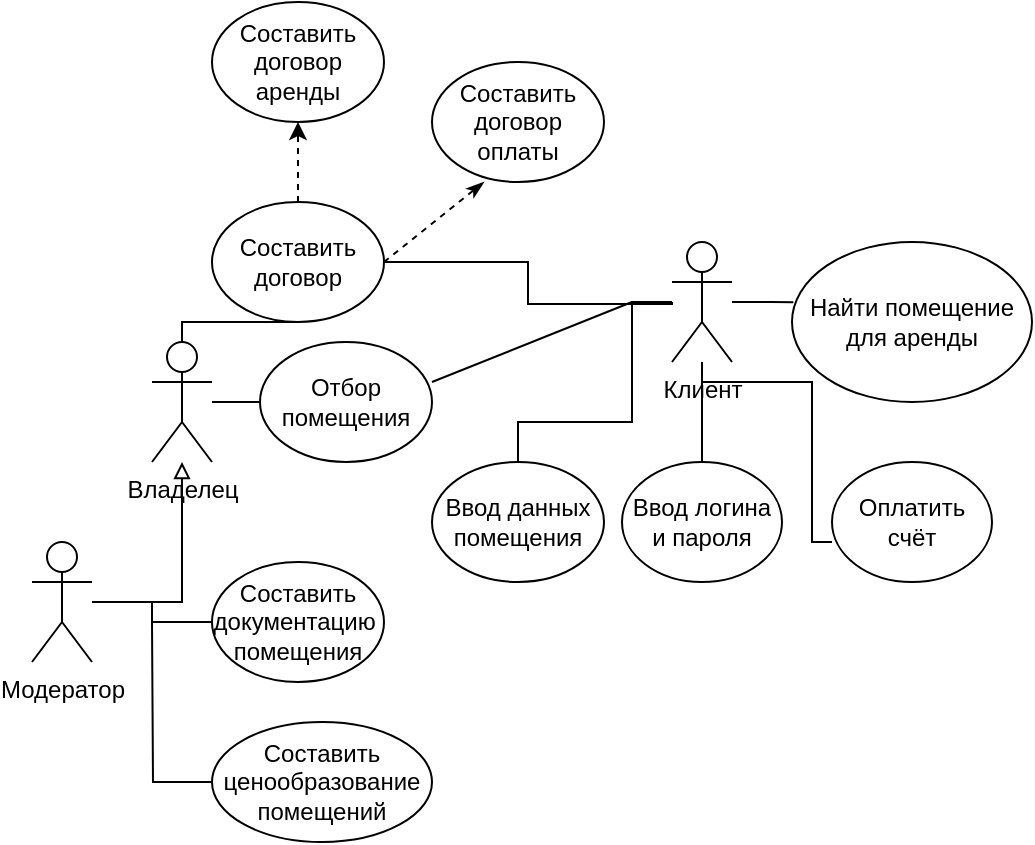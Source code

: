<mxfile version="22.1.4" type="github" pages="4">
  <diagram name="Отношения ассоциации" id="1WaE2JM_tU7uVwCu3Bhn">
    <mxGraphModel dx="896" dy="494" grid="1" gridSize="10" guides="1" tooltips="1" connect="1" arrows="1" fold="1" page="1" pageScale="1" pageWidth="827" pageHeight="1169" math="0" shadow="0">
      <root>
        <mxCell id="0" />
        <mxCell id="1" parent="0" />
        <mxCell id="PRQpNR3TaamjjkEfysRJ-41" style="edgeStyle=orthogonalEdgeStyle;rounded=0;orthogonalLoop=1;jettySize=auto;html=1;endArrow=none;endFill=0;" edge="1" parent="1" source="PRQpNR3TaamjjkEfysRJ-1" target="PRQpNR3TaamjjkEfysRJ-40">
          <mxGeometry relative="1" as="geometry" />
        </mxCell>
        <mxCell id="PRQpNR3TaamjjkEfysRJ-1" value="Владелец" style="shape=umlActor;verticalLabelPosition=bottom;verticalAlign=top;html=1;outlineConnect=0;" vertex="1" parent="1">
          <mxGeometry x="200" y="290" width="30" height="60" as="geometry" />
        </mxCell>
        <mxCell id="PRQpNR3TaamjjkEfysRJ-10" value="" style="edgeStyle=orthogonalEdgeStyle;rounded=0;orthogonalLoop=1;jettySize=auto;html=1;endArrow=block;endFill=0;" edge="1" parent="1" source="PRQpNR3TaamjjkEfysRJ-2" target="PRQpNR3TaamjjkEfysRJ-1">
          <mxGeometry relative="1" as="geometry" />
        </mxCell>
        <mxCell id="PRQpNR3TaamjjkEfysRJ-2" value="Модератор" style="shape=umlActor;verticalLabelPosition=bottom;verticalAlign=top;html=1;outlineConnect=0;" vertex="1" parent="1">
          <mxGeometry x="140" y="390" width="30" height="60" as="geometry" />
        </mxCell>
        <mxCell id="PRQpNR3TaamjjkEfysRJ-15" value="" style="edgeStyle=orthogonalEdgeStyle;rounded=0;orthogonalLoop=1;jettySize=auto;html=1;shadow=0;endArrow=none;endFill=0;" edge="1" parent="1" source="PRQpNR3TaamjjkEfysRJ-3" target="PRQpNR3TaamjjkEfysRJ-13">
          <mxGeometry relative="1" as="geometry" />
        </mxCell>
        <mxCell id="PRQpNR3TaamjjkEfysRJ-17" value="" style="edgeStyle=orthogonalEdgeStyle;rounded=0;orthogonalLoop=1;jettySize=auto;html=1;endArrow=none;endFill=0;" edge="1" parent="1" source="PRQpNR3TaamjjkEfysRJ-3" target="PRQpNR3TaamjjkEfysRJ-16">
          <mxGeometry relative="1" as="geometry">
            <Array as="points">
              <mxPoint x="440" y="270" />
              <mxPoint x="440" y="330" />
            </Array>
          </mxGeometry>
        </mxCell>
        <mxCell id="PRQpNR3TaamjjkEfysRJ-3" value="Клиент" style="shape=umlActor;verticalLabelPosition=bottom;verticalAlign=top;html=1;outlineConnect=0;" vertex="1" parent="1">
          <mxGeometry x="460" y="240" width="30" height="60" as="geometry" />
        </mxCell>
        <mxCell id="PRQpNR3TaamjjkEfysRJ-11" value="Найти помещение для аренды" style="ellipse;whiteSpace=wrap;html=1;" vertex="1" parent="1">
          <mxGeometry x="520" y="240" width="120" height="80" as="geometry" />
        </mxCell>
        <mxCell id="PRQpNR3TaamjjkEfysRJ-12" style="edgeStyle=orthogonalEdgeStyle;rounded=0;orthogonalLoop=1;jettySize=auto;html=1;entryX=0.006;entryY=0.377;entryDx=0;entryDy=0;entryPerimeter=0;endArrow=none;endFill=0;" edge="1" parent="1" source="PRQpNR3TaamjjkEfysRJ-3" target="PRQpNR3TaamjjkEfysRJ-11">
          <mxGeometry relative="1" as="geometry" />
        </mxCell>
        <mxCell id="PRQpNR3TaamjjkEfysRJ-13" value="Ввод логина и пароля" style="ellipse;whiteSpace=wrap;html=1;" vertex="1" parent="1">
          <mxGeometry x="435" y="350" width="80" height="60" as="geometry" />
        </mxCell>
        <mxCell id="PRQpNR3TaamjjkEfysRJ-16" value="Ввод данных помещения" style="ellipse;whiteSpace=wrap;html=1;" vertex="1" parent="1">
          <mxGeometry x="340" y="350" width="86" height="60" as="geometry" />
        </mxCell>
        <mxCell id="PRQpNR3TaamjjkEfysRJ-20" value="" style="edgeStyle=orthogonalEdgeStyle;rounded=0;orthogonalLoop=1;jettySize=auto;html=1;endArrow=none;endFill=0;" edge="1" parent="1" source="PRQpNR3TaamjjkEfysRJ-19" target="PRQpNR3TaamjjkEfysRJ-2">
          <mxGeometry relative="1" as="geometry" />
        </mxCell>
        <mxCell id="PRQpNR3TaamjjkEfysRJ-19" value="Составить документацию&amp;nbsp; помещения" style="ellipse;whiteSpace=wrap;html=1;" vertex="1" parent="1">
          <mxGeometry x="230" y="400" width="86" height="60" as="geometry" />
        </mxCell>
        <mxCell id="PRQpNR3TaamjjkEfysRJ-24" value="" style="edgeStyle=orthogonalEdgeStyle;rounded=0;orthogonalLoop=1;jettySize=auto;html=1;endArrow=none;endFill=0;" edge="1" parent="1" source="PRQpNR3TaamjjkEfysRJ-21" target="PRQpNR3TaamjjkEfysRJ-1">
          <mxGeometry relative="1" as="geometry">
            <Array as="points">
              <mxPoint x="215" y="280" />
              <mxPoint x="215" y="280" />
            </Array>
          </mxGeometry>
        </mxCell>
        <mxCell id="PRQpNR3TaamjjkEfysRJ-26" value="" style="edgeStyle=orthogonalEdgeStyle;rounded=0;orthogonalLoop=1;jettySize=auto;html=1;endArrow=none;endFill=0;" edge="1" parent="1" source="PRQpNR3TaamjjkEfysRJ-21">
          <mxGeometry relative="1" as="geometry">
            <mxPoint x="460" y="270" as="targetPoint" />
            <Array as="points">
              <mxPoint x="388" y="250" />
              <mxPoint x="388" y="271" />
              <mxPoint x="460" y="271" />
            </Array>
          </mxGeometry>
        </mxCell>
        <mxCell id="PRQpNR3TaamjjkEfysRJ-31" value="" style="edgeStyle=orthogonalEdgeStyle;rounded=0;orthogonalLoop=1;jettySize=auto;html=1;dashed=1;" edge="1" parent="1" source="PRQpNR3TaamjjkEfysRJ-21" target="PRQpNR3TaamjjkEfysRJ-27">
          <mxGeometry relative="1" as="geometry" />
        </mxCell>
        <mxCell id="PRQpNR3TaamjjkEfysRJ-21" value="Составить договор" style="ellipse;whiteSpace=wrap;html=1;" vertex="1" parent="1">
          <mxGeometry x="230" y="220" width="86" height="60" as="geometry" />
        </mxCell>
        <mxCell id="PRQpNR3TaamjjkEfysRJ-27" value="Составить договор&lt;br&gt;аренды" style="ellipse;whiteSpace=wrap;html=1;" vertex="1" parent="1">
          <mxGeometry x="230" y="120" width="86" height="60" as="geometry" />
        </mxCell>
        <mxCell id="PRQpNR3TaamjjkEfysRJ-29" value="Составить договор оплаты" style="ellipse;whiteSpace=wrap;html=1;" vertex="1" parent="1">
          <mxGeometry x="340" y="150" width="86" height="60" as="geometry" />
        </mxCell>
        <mxCell id="PRQpNR3TaamjjkEfysRJ-30" value="" style="endArrow=classicThin;html=1;rounded=0;exitX=1;exitY=0.5;exitDx=0;exitDy=0;dashed=1;endFill=1;" edge="1" parent="1" source="PRQpNR3TaamjjkEfysRJ-21">
          <mxGeometry width="50" height="50" relative="1" as="geometry">
            <mxPoint x="316" y="260" as="sourcePoint" />
            <mxPoint x="366" y="210" as="targetPoint" />
          </mxGeometry>
        </mxCell>
        <mxCell id="PRQpNR3TaamjjkEfysRJ-34" value="" style="edgeStyle=orthogonalEdgeStyle;rounded=0;orthogonalLoop=1;jettySize=auto;html=1;endArrow=none;endFill=0;" edge="1" parent="1" source="PRQpNR3TaamjjkEfysRJ-32">
          <mxGeometry relative="1" as="geometry">
            <mxPoint x="200" y="430" as="targetPoint" />
          </mxGeometry>
        </mxCell>
        <mxCell id="PRQpNR3TaamjjkEfysRJ-32" value="Составить ценообразование помещений" style="ellipse;whiteSpace=wrap;html=1;" vertex="1" parent="1">
          <mxGeometry x="230" y="480" width="110" height="60" as="geometry" />
        </mxCell>
        <mxCell id="PRQpNR3TaamjjkEfysRJ-38" style="edgeStyle=orthogonalEdgeStyle;rounded=0;orthogonalLoop=1;jettySize=auto;html=1;endArrow=none;endFill=0;" edge="1" parent="1" target="PRQpNR3TaamjjkEfysRJ-3">
          <mxGeometry relative="1" as="geometry">
            <mxPoint x="540" y="390" as="sourcePoint" />
            <mxPoint x="490" y="310" as="targetPoint" />
            <Array as="points">
              <mxPoint x="530" y="390" />
              <mxPoint x="530" y="310" />
              <mxPoint x="475" y="310" />
            </Array>
          </mxGeometry>
        </mxCell>
        <mxCell id="PRQpNR3TaamjjkEfysRJ-36" value="Оплатить счёт" style="ellipse;whiteSpace=wrap;html=1;" vertex="1" parent="1">
          <mxGeometry x="540" y="350" width="80" height="60" as="geometry" />
        </mxCell>
        <mxCell id="PRQpNR3TaamjjkEfysRJ-40" value="Отбор помещения" style="ellipse;whiteSpace=wrap;html=1;" vertex="1" parent="1">
          <mxGeometry x="254" y="290" width="86" height="60" as="geometry" />
        </mxCell>
        <mxCell id="kHgSmIWdipOymRnRZhXh-1" value="" style="html=1;rounded=0;endArrow=none;endFill=0;" edge="1" parent="1">
          <mxGeometry width="100" relative="1" as="geometry">
            <mxPoint x="340" y="310" as="sourcePoint" />
            <mxPoint x="440" y="270" as="targetPoint" />
          </mxGeometry>
        </mxCell>
      </root>
    </mxGraphModel>
  </diagram>
  <diagram id="wyJ16AQ7vAUNoxc5ma69" name="Клиент">
    <mxGraphModel dx="956" dy="527" grid="1" gridSize="10" guides="1" tooltips="1" connect="1" arrows="1" fold="1" page="1" pageScale="1" pageWidth="827" pageHeight="1169" math="0" shadow="0">
      <root>
        <mxCell id="0" />
        <mxCell id="1" parent="0" />
        <mxCell id="0ynRQ4F351vyTkxJkfw5-1" value="" style="ellipse;html=1;shape=startState;fillColor=#000000;strokeColor=#ff0000;" vertex="1" parent="1">
          <mxGeometry x="399" y="30" width="30" height="30" as="geometry" />
        </mxCell>
        <mxCell id="0ynRQ4F351vyTkxJkfw5-2" value="" style="edgeStyle=orthogonalEdgeStyle;html=1;verticalAlign=bottom;endArrow=open;endSize=8;strokeColor=#ff0000;rounded=0;entryX=0.53;entryY=0;entryDx=0;entryDy=0;entryPerimeter=0;" edge="1" source="0ynRQ4F351vyTkxJkfw5-1" parent="1" target="0ynRQ4F351vyTkxJkfw5-3">
          <mxGeometry relative="1" as="geometry">
            <mxPoint x="414" y="120" as="targetPoint" />
          </mxGeometry>
        </mxCell>
        <mxCell id="0ynRQ4F351vyTkxJkfw5-3" value="" style="line;strokeWidth=4;fillColor=none;align=left;verticalAlign=middle;spacingTop=-1;spacingLeft=3;spacingRight=3;rotatable=0;labelPosition=right;points=[];portConstraint=eastwest;strokeColor=inherit;" vertex="1" parent="1">
          <mxGeometry x="330" y="120" width="160" height="10" as="geometry" />
        </mxCell>
        <mxCell id="0ynRQ4F351vyTkxJkfw5-7" value="" style="html=1;verticalAlign=bottom;endArrow=block;curved=0;rounded=0;" edge="1" parent="1" source="0ynRQ4F351vyTkxJkfw5-3" target="0ynRQ4F351vyTkxJkfw5-8">
          <mxGeometry width="80" relative="1" as="geometry">
            <mxPoint x="370" y="150" as="sourcePoint" />
            <mxPoint x="450" y="410" as="targetPoint" />
          </mxGeometry>
        </mxCell>
        <mxCell id="0ynRQ4F351vyTkxJkfw5-10" value="" style="edgeStyle=orthogonalEdgeStyle;rounded=0;orthogonalLoop=1;jettySize=auto;html=1;" edge="1" parent="1" source="0ynRQ4F351vyTkxJkfw5-8" target="0ynRQ4F351vyTkxJkfw5-9">
          <mxGeometry relative="1" as="geometry" />
        </mxCell>
        <mxCell id="0ynRQ4F351vyTkxJkfw5-8" value="Авторизоваться" style="rounded=1;whiteSpace=wrap;html=1;arcSize=40;fontColor=#000000;fillColor=#ffffc0;strokeColor=#ff0000;" vertex="1" parent="1">
          <mxGeometry x="350" y="170" width="120" height="40" as="geometry" />
        </mxCell>
        <mxCell id="5mm6XgX2EN-L9XOWcYwb-2" value="" style="edgeStyle=orthogonalEdgeStyle;rounded=0;orthogonalLoop=1;jettySize=auto;html=1;" edge="1" parent="1" source="0ynRQ4F351vyTkxJkfw5-9">
          <mxGeometry relative="1" as="geometry">
            <mxPoint x="410" y="370" as="targetPoint" />
          </mxGeometry>
        </mxCell>
        <mxCell id="0ynRQ4F351vyTkxJkfw5-9" value="Ввести данные помещения" style="whiteSpace=wrap;html=1;fillColor=#ffffc0;strokeColor=#ff0000;fontColor=#000000;rounded=1;arcSize=40;" vertex="1" parent="1">
          <mxGeometry x="350" y="270" width="120" height="60" as="geometry" />
        </mxCell>
        <mxCell id="5mm6XgX2EN-L9XOWcYwb-3" value="" style="line;strokeWidth=4;fillColor=none;align=left;verticalAlign=middle;spacingTop=-1;spacingLeft=3;spacingRight=3;rotatable=0;labelPosition=right;points=[];portConstraint=eastwest;strokeColor=inherit;" vertex="1" parent="1">
          <mxGeometry x="330" y="370" width="160" height="10" as="geometry" />
        </mxCell>
        <mxCell id="5mm6XgX2EN-L9XOWcYwb-5" value="Выбор помещения" style="rounded=1;whiteSpace=wrap;html=1;arcSize=40;fontColor=#000000;fillColor=#ffffc0;strokeColor=#ff0000;" vertex="1" parent="1">
          <mxGeometry x="350" y="420" width="120" height="40" as="geometry" />
        </mxCell>
        <mxCell id="5mm6XgX2EN-L9XOWcYwb-6" value="" style="edgeStyle=orthogonalEdgeStyle;rounded=0;orthogonalLoop=1;jettySize=auto;html=1;entryX=0.5;entryY=0;entryDx=0;entryDy=0;" edge="1" parent="1" target="5mm6XgX2EN-L9XOWcYwb-5">
          <mxGeometry relative="1" as="geometry">
            <mxPoint x="410" y="381" as="sourcePoint" />
            <mxPoint x="420" y="380" as="targetPoint" />
          </mxGeometry>
        </mxCell>
        <mxCell id="n6Mv7MW8GGcoLFMvmCgD-1" value="Помещение подходит?" style="rhombus;whiteSpace=wrap;html=1;fontColor=#000000;fillColor=#ffffc0;strokeColor=#ff0000;" vertex="1" parent="1">
          <mxGeometry x="370" y="480" width="80" height="65" as="geometry" />
        </mxCell>
        <mxCell id="n6Mv7MW8GGcoLFMvmCgD-2" value="no" style="edgeStyle=orthogonalEdgeStyle;html=1;align=left;verticalAlign=bottom;endArrow=open;endSize=8;strokeColor=#ff0000;rounded=0;entryX=1;entryY=0.5;entryDx=0;entryDy=0;" edge="1" source="n6Mv7MW8GGcoLFMvmCgD-1" parent="1" target="5mm6XgX2EN-L9XOWcYwb-5">
          <mxGeometry x="-1" relative="1" as="geometry">
            <mxPoint x="550" y="505" as="targetPoint" />
            <Array as="points">
              <mxPoint x="480" y="505" />
              <mxPoint x="480" y="440" />
            </Array>
          </mxGeometry>
        </mxCell>
        <mxCell id="n6Mv7MW8GGcoLFMvmCgD-7" value="" style="edgeStyle=orthogonalEdgeStyle;rounded=0;orthogonalLoop=1;jettySize=auto;html=1;" edge="1" parent="1" source="n6Mv7MW8GGcoLFMvmCgD-4" target="n6Mv7MW8GGcoLFMvmCgD-6">
          <mxGeometry relative="1" as="geometry" />
        </mxCell>
        <mxCell id="n6Mv7MW8GGcoLFMvmCgD-4" value="Подписать договор" style="rounded=1;whiteSpace=wrap;html=1;arcSize=40;fontColor=#000000;fillColor=#ffffc0;strokeColor=#ff0000;" vertex="1" parent="1">
          <mxGeometry x="350" y="710" width="120" height="40" as="geometry" />
        </mxCell>
        <mxCell id="n6Mv7MW8GGcoLFMvmCgD-9" value="" style="edgeStyle=orthogonalEdgeStyle;rounded=0;orthogonalLoop=1;jettySize=auto;html=1;" edge="1" parent="1" source="n6Mv7MW8GGcoLFMvmCgD-6" target="n6Mv7MW8GGcoLFMvmCgD-8">
          <mxGeometry relative="1" as="geometry" />
        </mxCell>
        <mxCell id="n6Mv7MW8GGcoLFMvmCgD-6" value="Оплатить счёт" style="whiteSpace=wrap;html=1;fillColor=#ffffc0;strokeColor=#ff0000;fontColor=#000000;rounded=1;arcSize=40;" vertex="1" parent="1">
          <mxGeometry x="350" y="780" width="120" height="50" as="geometry" />
        </mxCell>
        <mxCell id="n6Mv7MW8GGcoLFMvmCgD-8" value="" style="ellipse;html=1;shape=endState;fillColor=#000000;strokeColor=#ff0000;" vertex="1" parent="1">
          <mxGeometry x="395" y="870" width="30" height="30" as="geometry" />
        </mxCell>
        <mxCell id="n6Mv7MW8GGcoLFMvmCgD-10" value="Арендная плата подохдит?" style="rhombus;whiteSpace=wrap;html=1;fontColor=#000000;fillColor=#ffffc0;strokeColor=#ff0000;" vertex="1" parent="1">
          <mxGeometry x="370" y="585" width="80" height="70" as="geometry" />
        </mxCell>
        <mxCell id="n6Mv7MW8GGcoLFMvmCgD-11" value="no" style="edgeStyle=orthogonalEdgeStyle;html=1;align=left;verticalAlign=bottom;endArrow=open;endSize=8;strokeColor=#ff0000;rounded=0;exitX=1;exitY=0.5;exitDx=0;exitDy=0;entryX=1;entryY=0.5;entryDx=0;entryDy=0;" edge="1" source="n6Mv7MW8GGcoLFMvmCgD-10" parent="1" target="n6Mv7MW8GGcoLFMvmCgD-8">
          <mxGeometry x="-1" relative="1" as="geometry">
            <mxPoint x="520" y="880" as="targetPoint" />
            <mxPoint x="510" y="591.92" as="sourcePoint" />
            <Array as="points">
              <mxPoint x="520" y="620" />
              <mxPoint x="520" y="885" />
            </Array>
          </mxGeometry>
        </mxCell>
        <mxCell id="n6Mv7MW8GGcoLFMvmCgD-12" value="yes" style="edgeStyle=orthogonalEdgeStyle;html=1;align=left;verticalAlign=top;endArrow=open;endSize=8;strokeColor=#ff0000;rounded=0;entryX=0.5;entryY=0;entryDx=0;entryDy=0;" edge="1" source="n6Mv7MW8GGcoLFMvmCgD-10" parent="1" target="n6Mv7MW8GGcoLFMvmCgD-4">
          <mxGeometry x="-1" relative="1" as="geometry">
            <mxPoint x="410" y="670" as="targetPoint" />
          </mxGeometry>
        </mxCell>
        <mxCell id="n6Mv7MW8GGcoLFMvmCgD-15" value="yes" style="edgeStyle=orthogonalEdgeStyle;html=1;align=left;verticalAlign=top;endArrow=open;endSize=8;strokeColor=#ff0000;rounded=0;entryX=0.5;entryY=0;entryDx=0;entryDy=0;exitX=0.5;exitY=1;exitDx=0;exitDy=0;" edge="1" parent="1" source="n6Mv7MW8GGcoLFMvmCgD-1" target="n6Mv7MW8GGcoLFMvmCgD-10">
          <mxGeometry x="-1" relative="1" as="geometry">
            <mxPoint x="310" y="620" as="targetPoint" />
            <mxPoint x="310" y="520" as="sourcePoint" />
          </mxGeometry>
        </mxCell>
        <mxCell id="n6Mv7MW8GGcoLFMvmCgD-18" value="" style="edgeStyle=orthogonalEdgeStyle;rounded=0;orthogonalLoop=1;jettySize=auto;html=1;" edge="1" parent="1" source="n6Mv7MW8GGcoLFMvmCgD-17" target="5mm6XgX2EN-L9XOWcYwb-5">
          <mxGeometry relative="1" as="geometry" />
        </mxCell>
        <mxCell id="n6Mv7MW8GGcoLFMvmCgD-17" value="База поещений" style="rounded=0;whiteSpace=wrap;html=1;fillColor=#fff2cc;strokeColor=#d6b656;" vertex="1" parent="1">
          <mxGeometry x="160" y="410" width="120" height="60" as="geometry" />
        </mxCell>
      </root>
    </mxGraphModel>
  </diagram>
  <diagram id="7rHs5IpXP7o2qMoaOFKu" name="Владелец">
    <mxGraphModel dx="989" dy="545" grid="1" gridSize="10" guides="1" tooltips="1" connect="1" arrows="1" fold="1" page="1" pageScale="1" pageWidth="827" pageHeight="1169" math="0" shadow="0">
      <root>
        <mxCell id="0" />
        <mxCell id="1" parent="0" />
        <mxCell id="7WllbQQH-QtX2qwkI6-Y-1" value="" style="ellipse;html=1;shape=startState;fillColor=#000000;strokeColor=#ff0000;" vertex="1" parent="1">
          <mxGeometry x="399" y="30" width="30" height="30" as="geometry" />
        </mxCell>
        <mxCell id="7WllbQQH-QtX2qwkI6-Y-2" value="" style="edgeStyle=orthogonalEdgeStyle;html=1;verticalAlign=bottom;endArrow=open;endSize=8;strokeColor=#ff0000;rounded=0;entryX=0.53;entryY=0;entryDx=0;entryDy=0;entryPerimeter=0;" edge="1" parent="1" source="7WllbQQH-QtX2qwkI6-Y-1" target="7WllbQQH-QtX2qwkI6-Y-3">
          <mxGeometry relative="1" as="geometry">
            <mxPoint x="414" y="120" as="targetPoint" />
          </mxGeometry>
        </mxCell>
        <mxCell id="7WllbQQH-QtX2qwkI6-Y-3" value="" style="line;strokeWidth=4;fillColor=none;align=left;verticalAlign=middle;spacingTop=-1;spacingLeft=3;spacingRight=3;rotatable=0;labelPosition=right;points=[];portConstraint=eastwest;strokeColor=inherit;" vertex="1" parent="1">
          <mxGeometry x="330" y="120" width="160" height="10" as="geometry" />
        </mxCell>
        <mxCell id="7WllbQQH-QtX2qwkI6-Y-4" value="" style="html=1;verticalAlign=bottom;endArrow=block;curved=0;rounded=0;" edge="1" parent="1" source="7WllbQQH-QtX2qwkI6-Y-3" target="7WllbQQH-QtX2qwkI6-Y-6">
          <mxGeometry width="80" relative="1" as="geometry">
            <mxPoint x="370" y="150" as="sourcePoint" />
            <mxPoint x="450" y="410" as="targetPoint" />
          </mxGeometry>
        </mxCell>
        <mxCell id="7WllbQQH-QtX2qwkI6-Y-5" value="" style="edgeStyle=orthogonalEdgeStyle;rounded=0;orthogonalLoop=1;jettySize=auto;html=1;entryX=0.495;entryY=0.324;entryDx=0;entryDy=0;entryPerimeter=0;" edge="1" parent="1" source="7WllbQQH-QtX2qwkI6-Y-6" target="7WllbQQH-QtX2qwkI6-Y-9">
          <mxGeometry relative="1" as="geometry">
            <mxPoint x="410" y="270" as="targetPoint" />
            <Array as="points">
              <mxPoint x="410" y="245" />
              <mxPoint x="409" y="245" />
            </Array>
          </mxGeometry>
        </mxCell>
        <mxCell id="7WllbQQH-QtX2qwkI6-Y-6" value="Авторизоваться" style="rounded=1;whiteSpace=wrap;html=1;arcSize=40;fontColor=#000000;fillColor=#ffffc0;strokeColor=#ff0000;" vertex="1" parent="1">
          <mxGeometry x="350" y="170" width="120" height="40" as="geometry" />
        </mxCell>
        <mxCell id="7WllbQQH-QtX2qwkI6-Y-9" value="" style="line;strokeWidth=4;fillColor=none;align=left;verticalAlign=middle;spacingTop=-1;spacingLeft=3;spacingRight=3;rotatable=0;labelPosition=right;points=[];portConstraint=eastwest;strokeColor=inherit;" vertex="1" parent="1">
          <mxGeometry x="330" y="280" width="160" height="10" as="geometry" />
        </mxCell>
        <mxCell id="SgnCnT-RxKEYPLRiS6tC-4" value="" style="edgeStyle=orthogonalEdgeStyle;rounded=0;orthogonalLoop=1;jettySize=auto;html=1;" edge="1" parent="1" source="7WllbQQH-QtX2qwkI6-Y-10" target="7WllbQQH-QtX2qwkI6-Y-12">
          <mxGeometry relative="1" as="geometry" />
        </mxCell>
        <mxCell id="7WllbQQH-QtX2qwkI6-Y-10" value="Проверить цену аренды" style="rounded=1;whiteSpace=wrap;html=1;arcSize=40;fontColor=#000000;fillColor=#ffffc0;strokeColor=#ff0000;" vertex="1" parent="1">
          <mxGeometry x="350" y="320" width="120" height="40" as="geometry" />
        </mxCell>
        <mxCell id="7WllbQQH-QtX2qwkI6-Y-11" value="" style="edgeStyle=orthogonalEdgeStyle;rounded=0;orthogonalLoop=1;jettySize=auto;html=1;entryX=0.5;entryY=0;entryDx=0;entryDy=0;" edge="1" parent="1" target="7WllbQQH-QtX2qwkI6-Y-10" source="7WllbQQH-QtX2qwkI6-Y-9">
          <mxGeometry relative="1" as="geometry">
            <mxPoint x="410" y="381" as="sourcePoint" />
            <mxPoint x="420" y="380" as="targetPoint" />
            <Array as="points">
              <mxPoint x="410" y="320" />
              <mxPoint x="410" y="320" />
            </Array>
          </mxGeometry>
        </mxCell>
        <mxCell id="7WllbQQH-QtX2qwkI6-Y-12" value="Ценообразование&amp;nbsp;&lt;br&gt;подходит ?" style="rhombus;whiteSpace=wrap;html=1;fontColor=#000000;fillColor=#ffffc0;strokeColor=#ff0000;" vertex="1" parent="1">
          <mxGeometry x="370" y="430" width="80" height="65" as="geometry" />
        </mxCell>
        <mxCell id="7WllbQQH-QtX2qwkI6-Y-13" value="no" style="edgeStyle=orthogonalEdgeStyle;html=1;align=left;verticalAlign=bottom;endArrow=open;endSize=8;strokeColor=#ff0000;rounded=0;" edge="1" parent="1" source="7WllbQQH-QtX2qwkI6-Y-12">
          <mxGeometry x="-1" relative="1" as="geometry">
            <mxPoint x="550" y="462" as="targetPoint" />
            <Array as="points">
              <mxPoint x="530" y="462" />
            </Array>
          </mxGeometry>
        </mxCell>
        <mxCell id="SgnCnT-RxKEYPLRiS6tC-12" value="" style="edgeStyle=orthogonalEdgeStyle;rounded=0;orthogonalLoop=1;jettySize=auto;html=1;" edge="1" parent="1" source="7WllbQQH-QtX2qwkI6-Y-15" target="SgnCnT-RxKEYPLRiS6tC-9">
          <mxGeometry relative="1" as="geometry" />
        </mxCell>
        <mxCell id="7WllbQQH-QtX2qwkI6-Y-15" value="Выставить счёт" style="rounded=1;whiteSpace=wrap;html=1;arcSize=40;fontColor=#000000;fillColor=#ffffc0;strokeColor=#ff0000;" vertex="1" parent="1">
          <mxGeometry x="350" y="785" width="120" height="40" as="geometry" />
        </mxCell>
        <mxCell id="7WllbQQH-QtX2qwkI6-Y-18" value="" style="ellipse;html=1;shape=endState;fillColor=#000000;strokeColor=#ff0000;" vertex="1" parent="1">
          <mxGeometry x="395" y="1139" width="30" height="30" as="geometry" />
        </mxCell>
        <mxCell id="7WllbQQH-QtX2qwkI6-Y-19" value="Договор подписан?" style="rhombus;whiteSpace=wrap;html=1;fontColor=#000000;fillColor=#ffffc0;strokeColor=#ff0000;" vertex="1" parent="1">
          <mxGeometry x="370" y="660" width="80" height="70" as="geometry" />
        </mxCell>
        <mxCell id="7WllbQQH-QtX2qwkI6-Y-20" value="no" style="edgeStyle=orthogonalEdgeStyle;html=1;align=left;verticalAlign=bottom;endArrow=open;endSize=8;strokeColor=#ff0000;rounded=0;exitX=0.975;exitY=0.515;exitDx=0;exitDy=0;exitPerimeter=0;" edge="1" parent="1" source="7WllbQQH-QtX2qwkI6-Y-19" target="7WllbQQH-QtX2qwkI6-Y-18">
          <mxGeometry x="-1" relative="1" as="geometry">
            <mxPoint x="450.0" y="1159" as="targetPoint" />
            <mxPoint x="471" y="700" as="sourcePoint" />
            <Array as="points">
              <mxPoint x="448" y="700" />
              <mxPoint x="541" y="700" />
              <mxPoint x="541" y="1159" />
            </Array>
          </mxGeometry>
        </mxCell>
        <mxCell id="7WllbQQH-QtX2qwkI6-Y-21" value="yes" style="edgeStyle=orthogonalEdgeStyle;html=1;align=left;verticalAlign=top;endArrow=open;endSize=8;strokeColor=#ff0000;rounded=0;entryX=0.5;entryY=0;entryDx=0;entryDy=0;" edge="1" parent="1" source="7WllbQQH-QtX2qwkI6-Y-19" target="7WllbQQH-QtX2qwkI6-Y-15">
          <mxGeometry x="-1" relative="1" as="geometry">
            <mxPoint x="410" y="745" as="targetPoint" />
          </mxGeometry>
        </mxCell>
        <mxCell id="7WllbQQH-QtX2qwkI6-Y-22" value="yes" style="edgeStyle=orthogonalEdgeStyle;html=1;align=left;verticalAlign=top;endArrow=open;endSize=8;strokeColor=#ff0000;rounded=0;exitX=0.5;exitY=1;exitDx=0;exitDy=0;" edge="1" parent="1" source="7WllbQQH-QtX2qwkI6-Y-12">
          <mxGeometry x="-1" relative="1" as="geometry">
            <mxPoint x="410" y="580" as="targetPoint" />
            <mxPoint x="310" y="520" as="sourcePoint" />
          </mxGeometry>
        </mxCell>
        <mxCell id="7WllbQQH-QtX2qwkI6-Y-23" value="" style="edgeStyle=orthogonalEdgeStyle;rounded=0;orthogonalLoop=1;jettySize=auto;html=1;" edge="1" parent="1" source="7WllbQQH-QtX2qwkI6-Y-24" target="7WllbQQH-QtX2qwkI6-Y-10">
          <mxGeometry relative="1" as="geometry" />
        </mxCell>
        <mxCell id="7WllbQQH-QtX2qwkI6-Y-24" value="База поещений" style="rounded=0;whiteSpace=wrap;html=1;fillColor=#fff2cc;strokeColor=#d6b656;" vertex="1" parent="1">
          <mxGeometry x="100" y="310" width="120" height="60" as="geometry" />
        </mxCell>
        <mxCell id="SgnCnT-RxKEYPLRiS6tC-1" value="Изменить цену" style="rounded=1;whiteSpace=wrap;html=1;arcSize=40;fontColor=#000000;fillColor=#ffffc0;strokeColor=#ff0000;" vertex="1" parent="1">
          <mxGeometry x="550" y="442.5" width="120" height="40" as="geometry" />
        </mxCell>
        <mxCell id="SgnCnT-RxKEYPLRiS6tC-2" value="" style="edgeStyle=orthogonalEdgeStyle;html=1;align=left;verticalAlign=bottom;endArrow=open;endSize=8;strokeColor=#ff0000;rounded=0;entryX=1;entryY=0.5;entryDx=0;entryDy=0;" edge="1" parent="1" target="7WllbQQH-QtX2qwkI6-Y-10">
          <mxGeometry x="-1" relative="1" as="geometry">
            <mxPoint x="681" y="370" as="targetPoint" />
            <Array as="points">
              <mxPoint x="610" y="340" />
            </Array>
            <mxPoint x="610" y="440" as="sourcePoint" />
          </mxGeometry>
        </mxCell>
        <mxCell id="SgnCnT-RxKEYPLRiS6tC-6" value="" style="edgeStyle=orthogonalEdgeStyle;rounded=0;orthogonalLoop=1;jettySize=auto;html=1;" edge="1" parent="1" source="SgnCnT-RxKEYPLRiS6tC-5" target="7WllbQQH-QtX2qwkI6-Y-19">
          <mxGeometry relative="1" as="geometry" />
        </mxCell>
        <mxCell id="SgnCnT-RxKEYPLRiS6tC-5" value="Составить договор" style="rounded=1;whiteSpace=wrap;html=1;arcSize=40;fontColor=#000000;fillColor=#ffffc0;strokeColor=#ff0000;" vertex="1" parent="1">
          <mxGeometry x="350" y="570" width="120" height="40" as="geometry" />
        </mxCell>
        <mxCell id="SgnCnT-RxKEYPLRiS6tC-9" value="Счёт&lt;br&gt;оплачен ?" style="rhombus;whiteSpace=wrap;html=1;fontColor=#000000;fillColor=#ffffc0;strokeColor=#ff0000;" vertex="1" parent="1">
          <mxGeometry x="370" y="860" width="80" height="60" as="geometry" />
        </mxCell>
        <mxCell id="SgnCnT-RxKEYPLRiS6tC-10" value="no" style="edgeStyle=orthogonalEdgeStyle;html=1;align=left;verticalAlign=bottom;endArrow=open;endSize=8;strokeColor=#ff0000;rounded=0;entryX=0.901;entryY=0.694;entryDx=0;entryDy=0;entryPerimeter=0;" edge="1" source="SgnCnT-RxKEYPLRiS6tC-9" parent="1" target="7WllbQQH-QtX2qwkI6-Y-18">
          <mxGeometry x="-1" relative="1" as="geometry">
            <mxPoint x="580" y="940" as="targetPoint" />
            <Array as="points">
              <mxPoint x="570" y="890" />
              <mxPoint x="570" y="1160" />
            </Array>
          </mxGeometry>
        </mxCell>
        <mxCell id="SgnCnT-RxKEYPLRiS6tC-13" value="yes" style="edgeStyle=orthogonalEdgeStyle;html=1;align=left;verticalAlign=bottom;endArrow=open;endSize=8;strokeColor=#ff0000;rounded=0;exitX=0.5;exitY=1;exitDx=0;exitDy=0;entryX=0.5;entryY=0;entryDx=0;entryDy=0;" edge="1" parent="1" source="SgnCnT-RxKEYPLRiS6tC-9" target="SgnCnT-RxKEYPLRiS6tC-14">
          <mxGeometry x="-0.73" y="10" relative="1" as="geometry">
            <mxPoint x="410" y="990" as="targetPoint" />
            <mxPoint x="460" y="900" as="sourcePoint" />
            <mxPoint as="offset" />
          </mxGeometry>
        </mxCell>
        <mxCell id="SgnCnT-RxKEYPLRiS6tC-15" style="edgeStyle=orthogonalEdgeStyle;rounded=0;orthogonalLoop=1;jettySize=auto;html=1;" edge="1" parent="1" source="SgnCnT-RxKEYPLRiS6tC-14" target="7WllbQQH-QtX2qwkI6-Y-18">
          <mxGeometry relative="1" as="geometry" />
        </mxCell>
        <mxCell id="SgnCnT-RxKEYPLRiS6tC-14" value="Выдать ключ-код помещения" style="rounded=1;whiteSpace=wrap;html=1;arcSize=40;fontColor=#000000;fillColor=#ffffc0;strokeColor=#ff0000;" vertex="1" parent="1">
          <mxGeometry x="350" y="990" width="120" height="40" as="geometry" />
        </mxCell>
      </root>
    </mxGraphModel>
  </diagram>
  <diagram id="lyUvDb5eW7vV_N0U4lwE" name="Страница — 4">
    <mxGraphModel dx="1434" dy="790" grid="1" gridSize="10" guides="1" tooltips="1" connect="1" arrows="1" fold="1" page="1" pageScale="1" pageWidth="827" pageHeight="1169" math="0" shadow="0">
      <root>
        <mxCell id="0" />
        <mxCell id="1" parent="0" />
      </root>
    </mxGraphModel>
  </diagram>
</mxfile>
